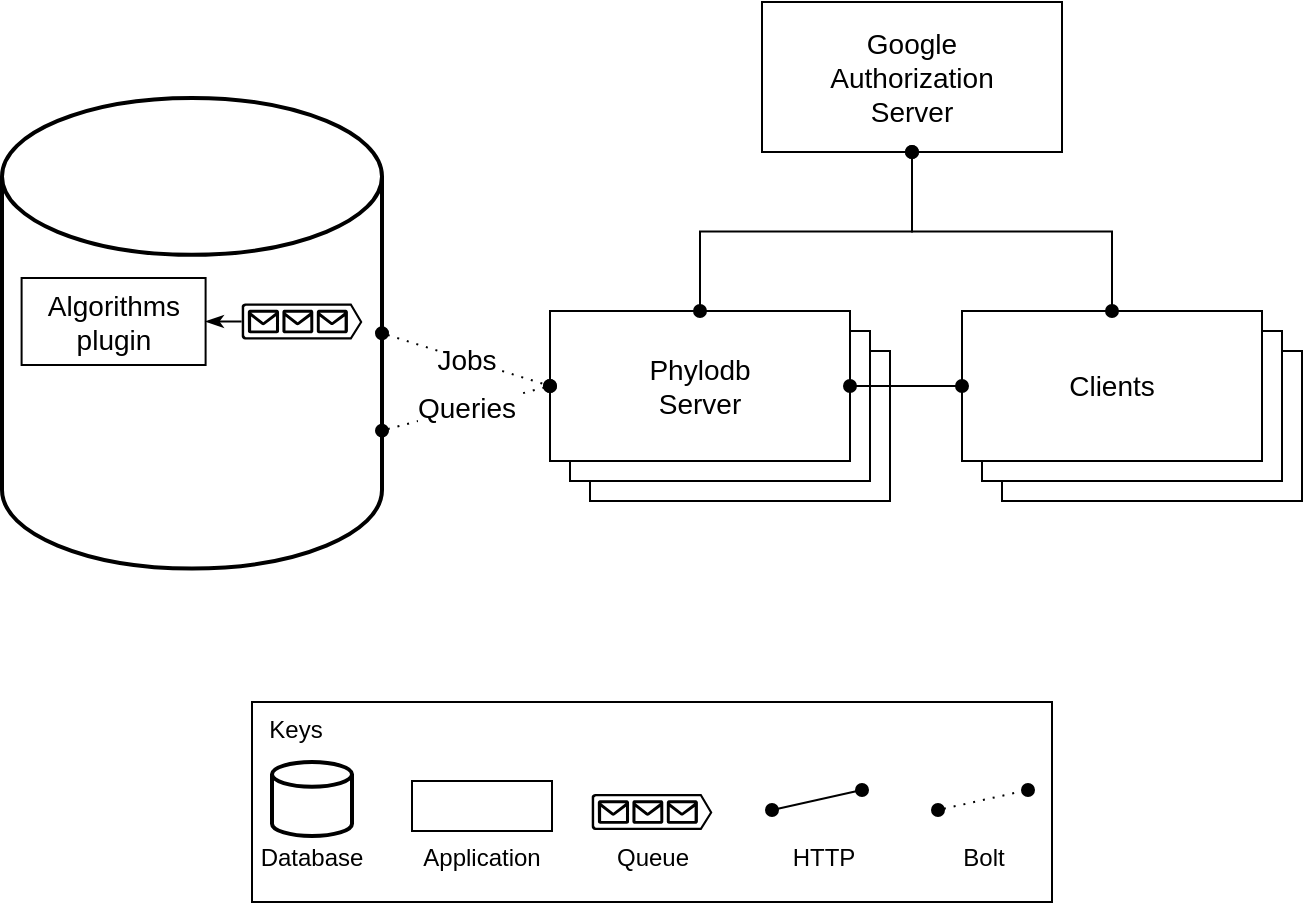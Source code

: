 <mxfile version="13.6.9" type="device"><diagram id="Najg8zuh_KrPLA9s71fd" name="Page-1"><mxGraphModel dx="1422" dy="846" grid="1" gridSize="10" guides="1" tooltips="1" connect="1" arrows="1" fold="1" page="1" pageScale="1" pageWidth="850" pageHeight="1100" math="0" shadow="0"><root><mxCell id="0"/><mxCell id="1" parent="0"/><mxCell id="XTbD2oVHqzJh9XhtQCcQ-11" value="" style="group" parent="1" vertex="1" connectable="0"><mxGeometry x="580" y="534.5" width="140" height="80" as="geometry"/></mxCell><mxCell id="XTbD2oVHqzJh9XhtQCcQ-12" value="Client" style="rounded=0;whiteSpace=wrap;html=1;" parent="XTbD2oVHqzJh9XhtQCcQ-11" vertex="1"><mxGeometry x="20" y="20" width="150" height="75" as="geometry"/></mxCell><mxCell id="XTbD2oVHqzJh9XhtQCcQ-13" value="Client" style="rounded=0;whiteSpace=wrap;html=1;" parent="XTbD2oVHqzJh9XhtQCcQ-11" vertex="1"><mxGeometry x="10" y="10" width="150" height="75" as="geometry"/></mxCell><mxCell id="XTbD2oVHqzJh9XhtQCcQ-14" value="&lt;font style=&quot;font-size: 14px&quot;&gt;Clients&lt;/font&gt;" style="rounded=0;whiteSpace=wrap;html=1;" parent="XTbD2oVHqzJh9XhtQCcQ-11" vertex="1"><mxGeometry width="150" height="75" as="geometry"/></mxCell><mxCell id="QOqy7d-BzRpIHtpk3FyG-7" value="" style="strokeWidth=2;html=1;shape=mxgraph.flowchart.database;whiteSpace=wrap;verticalAlign=middle;" parent="1" vertex="1"><mxGeometry x="100" y="428" width="190" height="235.25" as="geometry"/></mxCell><mxCell id="XS8VtSLzD54VPffjfM_q-1" value="&lt;font style=&quot;font-size: 14px&quot;&gt;Google&lt;br&gt;Authorization&lt;br&gt;Server&lt;/font&gt;" style="rounded=0;whiteSpace=wrap;html=1;" parent="1" vertex="1"><mxGeometry x="480" y="380" width="150" height="75" as="geometry"/></mxCell><mxCell id="QOqy7d-BzRpIHtpk3FyG-31" value="" style="group;fontSize=14;" parent="1" vertex="1" connectable="0"><mxGeometry x="374" y="534.5" width="140" height="80" as="geometry"/></mxCell><mxCell id="QOqy7d-BzRpIHtpk3FyG-27" value="Client" style="rounded=0;whiteSpace=wrap;html=1;" parent="QOqy7d-BzRpIHtpk3FyG-31" vertex="1"><mxGeometry x="20" y="20" width="150" height="75" as="geometry"/></mxCell><mxCell id="QOqy7d-BzRpIHtpk3FyG-28" value="Client" style="rounded=0;whiteSpace=wrap;html=1;" parent="QOqy7d-BzRpIHtpk3FyG-31" vertex="1"><mxGeometry x="10" y="10" width="150" height="75" as="geometry"/></mxCell><mxCell id="QOqy7d-BzRpIHtpk3FyG-29" value="&lt;font style=&quot;font-size: 14px&quot;&gt;Phylodb&lt;br&gt;Server&lt;/font&gt;" style="rounded=0;whiteSpace=wrap;html=1;" parent="QOqy7d-BzRpIHtpk3FyG-31" vertex="1"><mxGeometry width="150" height="75" as="geometry"/></mxCell><mxCell id="QOqy7d-BzRpIHtpk3FyG-35" value="" style="endArrow=oval;html=1;entryX=0;entryY=0.5;entryDx=0;entryDy=0;exitX=1;exitY=0.5;exitDx=0;exitDy=0;startArrow=oval;startFill=1;endFill=1;" parent="1" source="QOqy7d-BzRpIHtpk3FyG-29" target="XTbD2oVHqzJh9XhtQCcQ-14" edge="1"><mxGeometry width="50" height="50" relative="1" as="geometry"><mxPoint x="204" y="694.5" as="sourcePoint"/><mxPoint x="564" y="562.625" as="targetPoint"/></mxGeometry></mxCell><mxCell id="QOqy7d-BzRpIHtpk3FyG-36" value="Queries" style="endArrow=oval;html=1;dashed=1;dashPattern=1 4;entryX=0;entryY=0.5;entryDx=0;entryDy=0;startArrow=oval;startFill=1;endFill=1;exitX=1;exitY=0.707;exitDx=0;exitDy=0;exitPerimeter=0;fontSize=14;" parent="1" source="QOqy7d-BzRpIHtpk3FyG-7" target="QOqy7d-BzRpIHtpk3FyG-29" edge="1"><mxGeometry width="50" height="50" relative="1" as="geometry"><mxPoint x="270" y="567.216" as="sourcePoint"/><mxPoint x="594" y="574.5" as="targetPoint"/></mxGeometry></mxCell><mxCell id="QOqy7d-BzRpIHtpk3FyG-52" value="" style="group" parent="1" vertex="1" connectable="0"><mxGeometry x="225" y="730" width="400" height="100" as="geometry"/></mxCell><mxCell id="QOqy7d-BzRpIHtpk3FyG-37" value="&amp;nbsp; Keys" style="rounded=0;whiteSpace=wrap;html=1;align=left;verticalAlign=top;" parent="QOqy7d-BzRpIHtpk3FyG-52" vertex="1"><mxGeometry width="400" height="100" as="geometry"/></mxCell><mxCell id="QOqy7d-BzRpIHtpk3FyG-38" value="" style="strokeWidth=2;html=1;shape=mxgraph.flowchart.database;whiteSpace=wrap;verticalAlign=middle;" parent="QOqy7d-BzRpIHtpk3FyG-52" vertex="1"><mxGeometry x="10" y="30" width="40" height="37" as="geometry"/></mxCell><mxCell id="QOqy7d-BzRpIHtpk3FyG-43" value="&lt;br&gt;" style="rounded=0;whiteSpace=wrap;html=1;" parent="QOqy7d-BzRpIHtpk3FyG-52" vertex="1"><mxGeometry x="80" y="39.5" width="70" height="25" as="geometry"/></mxCell><mxCell id="QOqy7d-BzRpIHtpk3FyG-44" value="" style="endArrow=oval;html=1;exitX=1;exitY=0.5;exitDx=0;exitDy=0;startArrow=oval;startFill=1;endFill=1;" parent="QOqy7d-BzRpIHtpk3FyG-52" edge="1"><mxGeometry width="50" height="50" relative="1" as="geometry"><mxPoint x="260" y="54" as="sourcePoint"/><mxPoint x="305" y="44" as="targetPoint"/></mxGeometry></mxCell><mxCell id="QOqy7d-BzRpIHtpk3FyG-46" value="" style="endArrow=oval;html=1;exitX=1;exitY=0.5;exitDx=0;exitDy=0;startArrow=oval;startFill=1;endFill=1;dashed=1;dashPattern=1 4;" parent="QOqy7d-BzRpIHtpk3FyG-52" edge="1"><mxGeometry width="50" height="50" relative="1" as="geometry"><mxPoint x="343" y="54" as="sourcePoint"/><mxPoint x="388" y="44" as="targetPoint"/></mxGeometry></mxCell><mxCell id="QOqy7d-BzRpIHtpk3FyG-47" value="Database" style="text;html=1;strokeColor=none;fillColor=none;align=center;verticalAlign=middle;whiteSpace=wrap;rounded=0;direction=south;" parent="QOqy7d-BzRpIHtpk3FyG-52" vertex="1"><mxGeometry x="20" y="57.5" width="20" height="40" as="geometry"/></mxCell><mxCell id="QOqy7d-BzRpIHtpk3FyG-48" value="Application" style="text;html=1;strokeColor=none;fillColor=none;align=center;verticalAlign=middle;whiteSpace=wrap;rounded=0;" parent="QOqy7d-BzRpIHtpk3FyG-52" vertex="1"><mxGeometry x="95" y="67.5" width="40" height="20" as="geometry"/></mxCell><mxCell id="QOqy7d-BzRpIHtpk3FyG-50" value="HTTP" style="text;html=1;strokeColor=none;fillColor=none;align=center;verticalAlign=middle;whiteSpace=wrap;rounded=0;" parent="QOqy7d-BzRpIHtpk3FyG-52" vertex="1"><mxGeometry x="265.5" y="67.5" width="40" height="20" as="geometry"/></mxCell><mxCell id="QOqy7d-BzRpIHtpk3FyG-51" value="Bolt" style="text;html=1;strokeColor=none;fillColor=none;align=center;verticalAlign=middle;whiteSpace=wrap;rounded=0;" parent="QOqy7d-BzRpIHtpk3FyG-52" vertex="1"><mxGeometry x="345.5" y="67.5" width="40" height="20" as="geometry"/></mxCell><mxCell id="XTbD2oVHqzJh9XhtQCcQ-15" value="Queue" style="aspect=fixed;pointerEvents=1;shadow=0;dashed=0;html=1;strokeColor=none;labelPosition=center;verticalLabelPosition=bottom;verticalAlign=top;align=center;shape=mxgraph.azure.queue_generic;fillColor=#000000;" parent="QOqy7d-BzRpIHtpk3FyG-52" vertex="1"><mxGeometry x="169.8" y="45.94" width="60.4" height="18.12" as="geometry"/></mxCell><mxCell id="XS8VtSLzD54VPffjfM_q-4" style="edgeStyle=orthogonalEdgeStyle;rounded=0;orthogonalLoop=1;jettySize=auto;html=1;exitX=0.5;exitY=1;exitDx=0;exitDy=0;entryX=0.5;entryY=0;entryDx=0;entryDy=0;endArrow=oval;endFill=1;startArrow=oval;startFill=1;" parent="1" source="XS8VtSLzD54VPffjfM_q-1" target="QOqy7d-BzRpIHtpk3FyG-29" edge="1"><mxGeometry relative="1" as="geometry"/></mxCell><mxCell id="XS8VtSLzD54VPffjfM_q-5" style="edgeStyle=orthogonalEdgeStyle;rounded=0;orthogonalLoop=1;jettySize=auto;html=1;endArrow=oval;endFill=1;startArrow=oval;startFill=1;exitX=0.5;exitY=1;exitDx=0;exitDy=0;entryX=0.5;entryY=0;entryDx=0;entryDy=0;" parent="1" source="XS8VtSLzD54VPffjfM_q-1" target="XTbD2oVHqzJh9XhtQCcQ-14" edge="1"><mxGeometry relative="1" as="geometry"><mxPoint x="529" y="460" as="sourcePoint"/><mxPoint x="660" y="508" as="targetPoint"/></mxGeometry></mxCell><mxCell id="XTbD2oVHqzJh9XhtQCcQ-1" value="Algorithms&lt;br style=&quot;font-size: 14px&quot;&gt;plugin" style="rounded=0;whiteSpace=wrap;html=1;fontSize=14;" parent="1" vertex="1"><mxGeometry x="109.8" y="518" width="92" height="43.5" as="geometry"/></mxCell><mxCell id="XTbD2oVHqzJh9XhtQCcQ-10" style="edgeStyle=orthogonalEdgeStyle;rounded=0;orthogonalLoop=1;jettySize=auto;html=1;exitX=0;exitY=0.5;exitDx=0;exitDy=0;exitPerimeter=0;entryX=1;entryY=0.5;entryDx=0;entryDy=0;startArrow=none;startFill=0;endArrow=classicThin;endFill=1;" parent="1" source="XTbD2oVHqzJh9XhtQCcQ-5" target="XTbD2oVHqzJh9XhtQCcQ-1" edge="1"><mxGeometry relative="1" as="geometry"/></mxCell><mxCell id="XTbD2oVHqzJh9XhtQCcQ-5" value="" style="aspect=fixed;pointerEvents=1;shadow=0;dashed=0;html=1;strokeColor=none;labelPosition=center;verticalLabelPosition=bottom;verticalAlign=top;align=center;shape=mxgraph.azure.queue_generic;fillColor=#000000;" parent="1" vertex="1"><mxGeometry x="219.8" y="530.69" width="60.4" height="18.12" as="geometry"/></mxCell><mxCell id="XTbD2oVHqzJh9XhtQCcQ-6" value="Jobs" style="endArrow=oval;html=1;dashed=1;dashPattern=1 4;startArrow=oval;startFill=1;endFill=1;exitX=1;exitY=0.5;exitDx=0;exitDy=0;exitPerimeter=0;entryX=0;entryY=0.5;entryDx=0;entryDy=0;fontSize=14;" parent="1" source="QOqy7d-BzRpIHtpk3FyG-7" target="QOqy7d-BzRpIHtpk3FyG-29" edge="1"><mxGeometry width="50" height="50" relative="1" as="geometry"><mxPoint x="291.71" y="621.381" as="sourcePoint"/><mxPoint x="370" y="568" as="targetPoint"/></mxGeometry></mxCell></root></mxGraphModel></diagram></mxfile>
